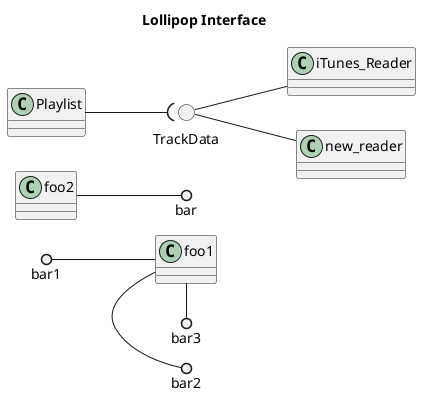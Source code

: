 @startuml

title Lollipop Interface

left to right direction

class foo1
class foo2
bar1 ()-- foo1
foo2 --() bar
foo1 -() bar2
foo1 -() bar3

class Playlist
class iTunes_Reader
class new_reader
circle TrackData
Playlist --( TrackData
TrackData -- iTunes_Reader
TrackData -- new_reader

@enduml
